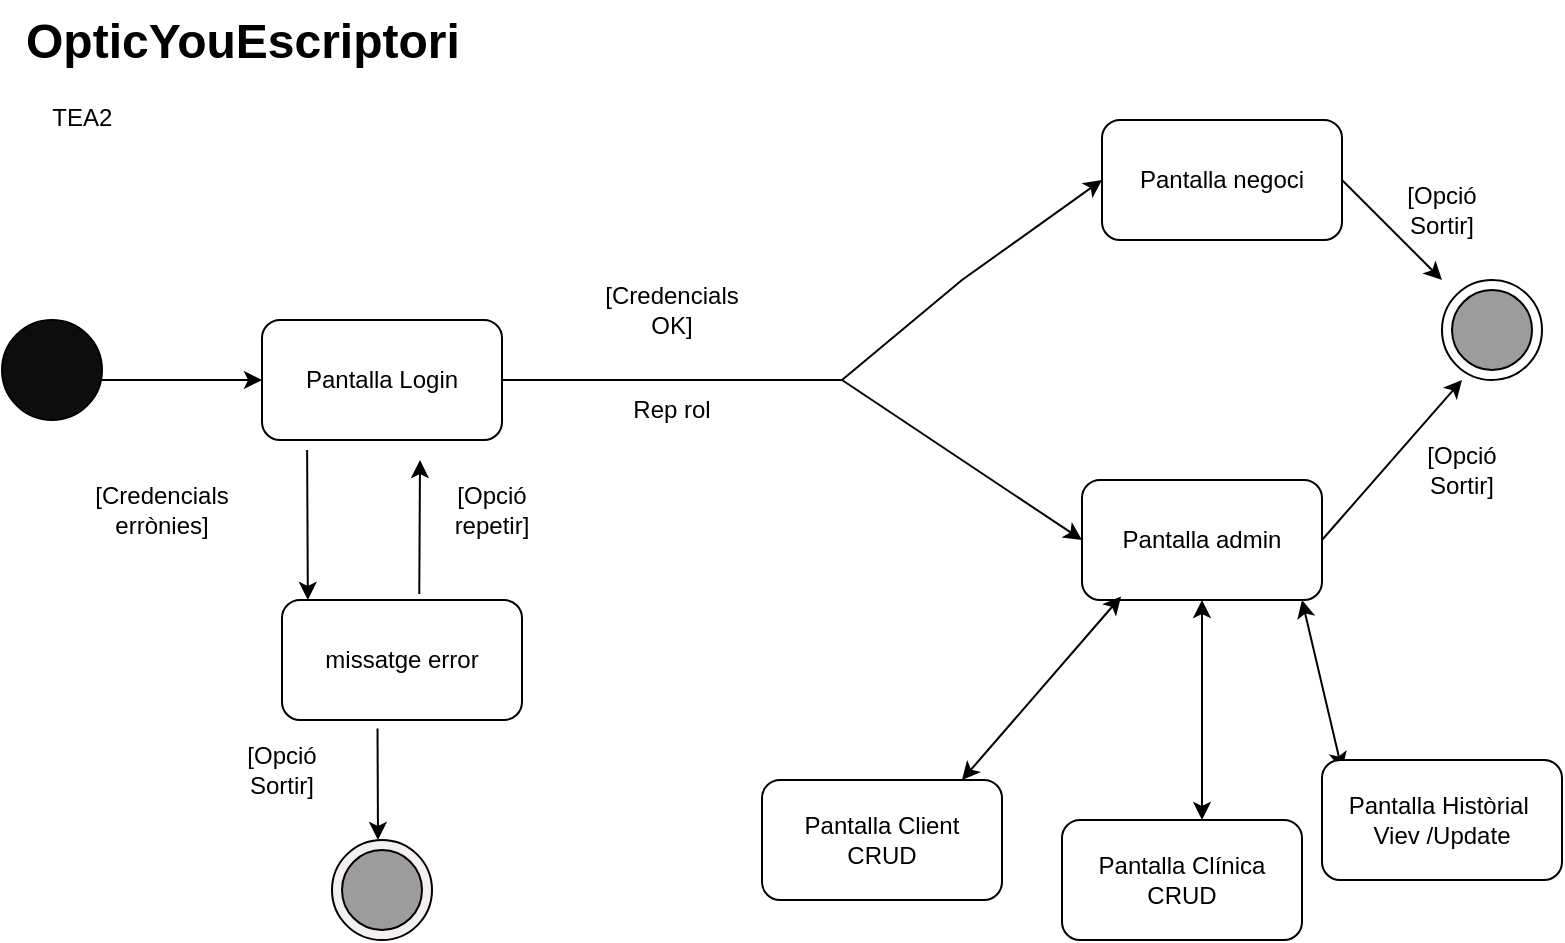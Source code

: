 <mxfile version="26.2.8">
  <diagram id="prtHgNgQTEPvFCAcTncT" name="Page-1">
    <mxGraphModel dx="1044" dy="570" grid="1" gridSize="10" guides="1" tooltips="1" connect="1" arrows="1" fold="1" page="1" pageScale="1" pageWidth="827" pageHeight="1169" math="0" shadow="0">
      <root>
        <mxCell id="0" />
        <mxCell id="1" parent="0" />
        <mxCell id="PolnotQcOmMcgYBt6xMY-1" value="" style="ellipse;whiteSpace=wrap;html=1;aspect=fixed;fillColor=#0D0D0D;" parent="1" vertex="1">
          <mxGeometry x="20" y="250" width="50" height="50" as="geometry" />
        </mxCell>
        <mxCell id="PolnotQcOmMcgYBt6xMY-3" value="" style="endArrow=classic;html=1;rounded=0;" parent="1" edge="1">
          <mxGeometry width="50" height="50" relative="1" as="geometry">
            <mxPoint x="70" y="280" as="sourcePoint" />
            <mxPoint x="150" y="280" as="targetPoint" />
            <Array as="points">
              <mxPoint x="100" y="280" />
            </Array>
          </mxGeometry>
        </mxCell>
        <mxCell id="PolnotQcOmMcgYBt6xMY-4" value="Pantalla Login" style="rounded=1;whiteSpace=wrap;html=1;" parent="1" vertex="1">
          <mxGeometry x="150" y="250" width="120" height="60" as="geometry" />
        </mxCell>
        <mxCell id="PolnotQcOmMcgYBt6xMY-5" value="" style="endArrow=classic;html=1;rounded=0;exitX=0.188;exitY=1.083;exitDx=0;exitDy=0;exitPerimeter=0;" parent="1" source="PolnotQcOmMcgYBt6xMY-4" edge="1">
          <mxGeometry width="50" height="50" relative="1" as="geometry">
            <mxPoint x="210" y="370" as="sourcePoint" />
            <mxPoint x="172.927" y="390" as="targetPoint" />
          </mxGeometry>
        </mxCell>
        <mxCell id="PolnotQcOmMcgYBt6xMY-7" value="[Credencials errònies]" style="text;html=1;align=center;verticalAlign=middle;whiteSpace=wrap;rounded=0;" parent="1" vertex="1">
          <mxGeometry x="70" y="330" width="60" height="30" as="geometry" />
        </mxCell>
        <mxCell id="PolnotQcOmMcgYBt6xMY-8" value="missatge error" style="rounded=1;whiteSpace=wrap;html=1;" parent="1" vertex="1">
          <mxGeometry x="160" y="390" width="120" height="60" as="geometry" />
        </mxCell>
        <mxCell id="PolnotQcOmMcgYBt6xMY-10" value="" style="endArrow=classic;html=1;rounded=0;exitX=0.572;exitY=-0.05;exitDx=0;exitDy=0;exitPerimeter=0;" parent="1" source="PolnotQcOmMcgYBt6xMY-8" edge="1">
          <mxGeometry width="50" height="50" relative="1" as="geometry">
            <mxPoint x="210" y="370" as="sourcePoint" />
            <mxPoint x="229" y="320" as="targetPoint" />
          </mxGeometry>
        </mxCell>
        <mxCell id="PolnotQcOmMcgYBt6xMY-11" value="" style="endArrow=classic;html=1;rounded=0;exitX=0.398;exitY=1.07;exitDx=0;exitDy=0;exitPerimeter=0;" parent="1" source="PolnotQcOmMcgYBt6xMY-8" edge="1">
          <mxGeometry width="50" height="50" relative="1" as="geometry">
            <mxPoint x="210" y="480" as="sourcePoint" />
            <mxPoint x="208" y="510" as="targetPoint" />
          </mxGeometry>
        </mxCell>
        <mxCell id="PolnotQcOmMcgYBt6xMY-12" value="[Opció Sortir]" style="text;html=1;align=center;verticalAlign=middle;whiteSpace=wrap;rounded=0;" parent="1" vertex="1">
          <mxGeometry x="130" y="460" width="60" height="30" as="geometry" />
        </mxCell>
        <mxCell id="PolnotQcOmMcgYBt6xMY-13" value="" style="ellipse;whiteSpace=wrap;html=1;aspect=fixed;fillStyle=auto;fillColor=light-dark(#f5f0f0, #696969);" parent="1" vertex="1">
          <mxGeometry x="185" y="510" width="50" height="50" as="geometry" />
        </mxCell>
        <mxCell id="PolnotQcOmMcgYBt6xMY-14" value="" style="ellipse;whiteSpace=wrap;html=1;aspect=fixed;fillColor=light-dark(#9c9c9c, #ededed);" parent="1" vertex="1">
          <mxGeometry x="190" y="515" width="40" height="40" as="geometry" />
        </mxCell>
        <mxCell id="PolnotQcOmMcgYBt6xMY-15" value="[Opció repetir]" style="text;html=1;align=center;verticalAlign=middle;whiteSpace=wrap;rounded=0;" parent="1" vertex="1">
          <mxGeometry x="235" y="330" width="60" height="30" as="geometry" />
        </mxCell>
        <mxCell id="PolnotQcOmMcgYBt6xMY-17" value="[Credencials OK]" style="text;html=1;align=center;verticalAlign=middle;whiteSpace=wrap;rounded=0;" parent="1" vertex="1">
          <mxGeometry x="350" y="230" width="10" height="30" as="geometry" />
        </mxCell>
        <mxCell id="PolnotQcOmMcgYBt6xMY-18" value="Rep rol" style="text;html=1;align=center;verticalAlign=middle;whiteSpace=wrap;rounded=0;" parent="1" vertex="1">
          <mxGeometry x="325" y="280" width="60" height="30" as="geometry" />
        </mxCell>
        <mxCell id="PolnotQcOmMcgYBt6xMY-25" value="" style="endArrow=none;html=1;rounded=0;exitX=1;exitY=0.5;exitDx=0;exitDy=0;" parent="1" source="PolnotQcOmMcgYBt6xMY-4" edge="1">
          <mxGeometry width="50" height="50" relative="1" as="geometry">
            <mxPoint x="390" y="460" as="sourcePoint" />
            <mxPoint x="440" y="280" as="targetPoint" />
            <Array as="points">
              <mxPoint x="310" y="280" />
            </Array>
          </mxGeometry>
        </mxCell>
        <mxCell id="PolnotQcOmMcgYBt6xMY-26" value="" style="endArrow=classic;html=1;rounded=0;entryX=0;entryY=0.5;entryDx=0;entryDy=0;" parent="1" target="PolnotQcOmMcgYBt6xMY-28" edge="1">
          <mxGeometry width="50" height="50" relative="1" as="geometry">
            <mxPoint x="440" y="280" as="sourcePoint" />
            <mxPoint x="520" y="210" as="targetPoint" />
            <Array as="points">
              <mxPoint x="500" y="230" />
            </Array>
          </mxGeometry>
        </mxCell>
        <mxCell id="PolnotQcOmMcgYBt6xMY-27" value="" style="endArrow=classic;html=1;rounded=0;" parent="1" edge="1">
          <mxGeometry width="50" height="50" relative="1" as="geometry">
            <mxPoint x="440" y="280" as="sourcePoint" />
            <mxPoint x="560" y="360" as="targetPoint" />
            <Array as="points" />
          </mxGeometry>
        </mxCell>
        <mxCell id="PolnotQcOmMcgYBt6xMY-28" value="Pantalla negoci" style="rounded=1;whiteSpace=wrap;html=1;" parent="1" vertex="1">
          <mxGeometry x="570" y="150" width="120" height="60" as="geometry" />
        </mxCell>
        <mxCell id="PolnotQcOmMcgYBt6xMY-29" value="Pantalla admin" style="rounded=1;whiteSpace=wrap;html=1;" parent="1" vertex="1">
          <mxGeometry x="560" y="330" width="120" height="60" as="geometry" />
        </mxCell>
        <mxCell id="PolnotQcOmMcgYBt6xMY-30" value="" style="endArrow=classic;html=1;rounded=0;" parent="1" edge="1">
          <mxGeometry width="50" height="50" relative="1" as="geometry">
            <mxPoint x="680" y="360" as="sourcePoint" />
            <mxPoint x="750" y="280" as="targetPoint" />
            <Array as="points" />
          </mxGeometry>
        </mxCell>
        <mxCell id="PolnotQcOmMcgYBt6xMY-32" value="" style="endArrow=classic;html=1;rounded=0;exitX=1;exitY=0.5;exitDx=0;exitDy=0;" parent="1" source="PolnotQcOmMcgYBt6xMY-28" edge="1">
          <mxGeometry width="50" height="50" relative="1" as="geometry">
            <mxPoint x="700" y="180" as="sourcePoint" />
            <mxPoint x="740" y="230" as="targetPoint" />
            <Array as="points" />
          </mxGeometry>
        </mxCell>
        <mxCell id="PolnotQcOmMcgYBt6xMY-33" value="[Opció Sortir]" style="text;html=1;align=center;verticalAlign=middle;whiteSpace=wrap;rounded=0;" parent="1" vertex="1">
          <mxGeometry x="710" y="180" width="60" height="30" as="geometry" />
        </mxCell>
        <mxCell id="PolnotQcOmMcgYBt6xMY-34" value="[Opció Sortir]" style="text;html=1;align=center;verticalAlign=middle;whiteSpace=wrap;rounded=0;" parent="1" vertex="1">
          <mxGeometry x="720" y="310" width="60" height="30" as="geometry" />
        </mxCell>
        <mxCell id="PolnotQcOmMcgYBt6xMY-36" value="" style="ellipse;whiteSpace=wrap;html=1;aspect=fixed;" parent="1" vertex="1">
          <mxGeometry x="740" y="230" width="50" height="50" as="geometry" />
        </mxCell>
        <mxCell id="PolnotQcOmMcgYBt6xMY-37" value="" style="ellipse;whiteSpace=wrap;html=1;aspect=fixed;fillColor=light-dark(#9c9c9c, #ededed);" parent="1" vertex="1">
          <mxGeometry x="745" y="235" width="40" height="40" as="geometry" />
        </mxCell>
        <mxCell id="PolnotQcOmMcgYBt6xMY-40" value="&lt;h1 style=&quot;margin-top: 0px;&quot;&gt;OpticYouEscriptori&lt;/h1&gt;&lt;div&gt;&amp;nbsp; &amp;nbsp; TEA2&amp;nbsp;&lt;/div&gt;" style="text;html=1;whiteSpace=wrap;overflow=hidden;rounded=0;" parent="1" vertex="1">
          <mxGeometry x="30" y="90" width="270" height="120" as="geometry" />
        </mxCell>
        <mxCell id="1BYlA4H7JW6OrZMr8Nwe-2" value="" style="endArrow=classic;startArrow=classic;html=1;rounded=0;entryX=0.163;entryY=0.97;entryDx=0;entryDy=0;entryPerimeter=0;" edge="1" parent="1" target="PolnotQcOmMcgYBt6xMY-29">
          <mxGeometry width="50" height="50" relative="1" as="geometry">
            <mxPoint x="500" y="480" as="sourcePoint" />
            <mxPoint x="440" y="450" as="targetPoint" />
            <Array as="points" />
          </mxGeometry>
        </mxCell>
        <mxCell id="1BYlA4H7JW6OrZMr8Nwe-3" value="" style="endArrow=classic;startArrow=classic;html=1;rounded=0;exitX=0.5;exitY=1;exitDx=0;exitDy=0;" edge="1" parent="1" source="PolnotQcOmMcgYBt6xMY-29">
          <mxGeometry width="50" height="50" relative="1" as="geometry">
            <mxPoint x="390" y="500" as="sourcePoint" />
            <mxPoint x="620" y="500" as="targetPoint" />
            <Array as="points" />
          </mxGeometry>
        </mxCell>
        <mxCell id="1BYlA4H7JW6OrZMr8Nwe-4" value="" style="endArrow=classic;startArrow=classic;html=1;rounded=0;" edge="1" parent="1">
          <mxGeometry width="50" height="50" relative="1" as="geometry">
            <mxPoint x="690" y="475" as="sourcePoint" />
            <mxPoint x="670" y="390" as="targetPoint" />
          </mxGeometry>
        </mxCell>
        <mxCell id="1BYlA4H7JW6OrZMr8Nwe-5" value="Pantalla Client&lt;div&gt;CRUD&lt;/div&gt;" style="rounded=1;whiteSpace=wrap;html=1;" vertex="1" parent="1">
          <mxGeometry x="400" y="480" width="120" height="60" as="geometry" />
        </mxCell>
        <mxCell id="1BYlA4H7JW6OrZMr8Nwe-6" value="Pantalla Clínica CRUD" style="rounded=1;whiteSpace=wrap;html=1;" vertex="1" parent="1">
          <mxGeometry x="550" y="500" width="120" height="60" as="geometry" />
        </mxCell>
        <mxCell id="1BYlA4H7JW6OrZMr8Nwe-7" value="Pantalla Històrial&amp;nbsp;&lt;div&gt;Viev /Update&lt;/div&gt;" style="rounded=1;whiteSpace=wrap;html=1;" vertex="1" parent="1">
          <mxGeometry x="680" y="470" width="120" height="60" as="geometry" />
        </mxCell>
      </root>
    </mxGraphModel>
  </diagram>
</mxfile>
